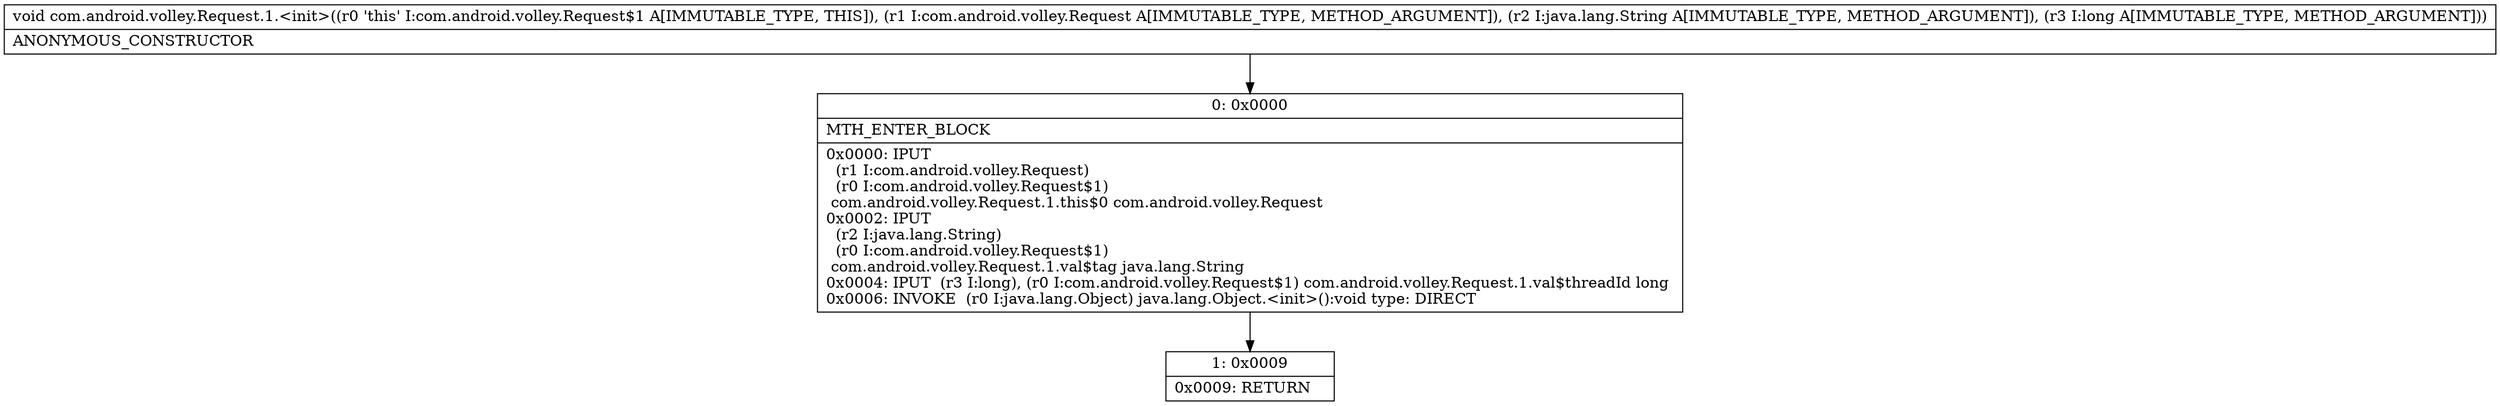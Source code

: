digraph "CFG forcom.android.volley.Request.1.\<init\>(Lcom\/android\/volley\/Request;Ljava\/lang\/String;J)V" {
Node_0 [shape=record,label="{0\:\ 0x0000|MTH_ENTER_BLOCK\l|0x0000: IPUT  \l  (r1 I:com.android.volley.Request)\l  (r0 I:com.android.volley.Request$1)\l com.android.volley.Request.1.this$0 com.android.volley.Request \l0x0002: IPUT  \l  (r2 I:java.lang.String)\l  (r0 I:com.android.volley.Request$1)\l com.android.volley.Request.1.val$tag java.lang.String \l0x0004: IPUT  (r3 I:long), (r0 I:com.android.volley.Request$1) com.android.volley.Request.1.val$threadId long \l0x0006: INVOKE  (r0 I:java.lang.Object) java.lang.Object.\<init\>():void type: DIRECT \l}"];
Node_1 [shape=record,label="{1\:\ 0x0009|0x0009: RETURN   \l}"];
MethodNode[shape=record,label="{void com.android.volley.Request.1.\<init\>((r0 'this' I:com.android.volley.Request$1 A[IMMUTABLE_TYPE, THIS]), (r1 I:com.android.volley.Request A[IMMUTABLE_TYPE, METHOD_ARGUMENT]), (r2 I:java.lang.String A[IMMUTABLE_TYPE, METHOD_ARGUMENT]), (r3 I:long A[IMMUTABLE_TYPE, METHOD_ARGUMENT]))  | ANONYMOUS_CONSTRUCTOR\l}"];
MethodNode -> Node_0;
Node_0 -> Node_1;
}

